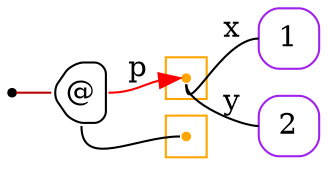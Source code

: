 digraph G {
  rankdir=LR;
  edge[arrowhead=none,arrowtail=none];
  node[fixedsize=true,shape=circle]
  size="9.201041666666667,5.219270833333334";
  labeldistance=0;
  nodesep=.175;
  ranksep=.175;

 nd1[shape=point];
   nd29[label="1",tooltip="nd29-ConstGraph",style=rounded,orientation=90,shape=square,width=.4,height=.4,color="purple"];
   nd36[label="2",tooltip="nd36-ConstGraph",style=rounded,orientation=90,shape=square,width=.4,height=.4,color="purple"];
 subgraph cluster_nd107 {
   graph[style=fill,color="orange"];
   ndcluster_nd107[tooltip="nd107",orientation=90,shape=point,color="orange"];
 };
 nd47[label="@",tooltip="nd47-AppGraph",style=rounded,orientation=90,shape=house,width=.4,height=.4,color="#000000"];
 subgraph cluster_nd52 {
   graph[style=fill,color="orange"];
   ndcluster_nd52[tooltip="nd52",orientation=90,shape=point,color="orange"];
 };

  nd47->ndcluster_nd107[label="p",tailport=e,headport=w,color=red,arrowhead=normal];
  nd47->ndcluster_nd52[tailport=s,headport=w];
  nd1->nd47[tailport=e,headport=w,color="#b70000",arrowhead=none,arrowtail=none];
  ndcluster_nd107->nd29[label="x",tailport=s,headport=w];
  ndcluster_nd107->nd36[label="y",tailport=s,headport=w];
}